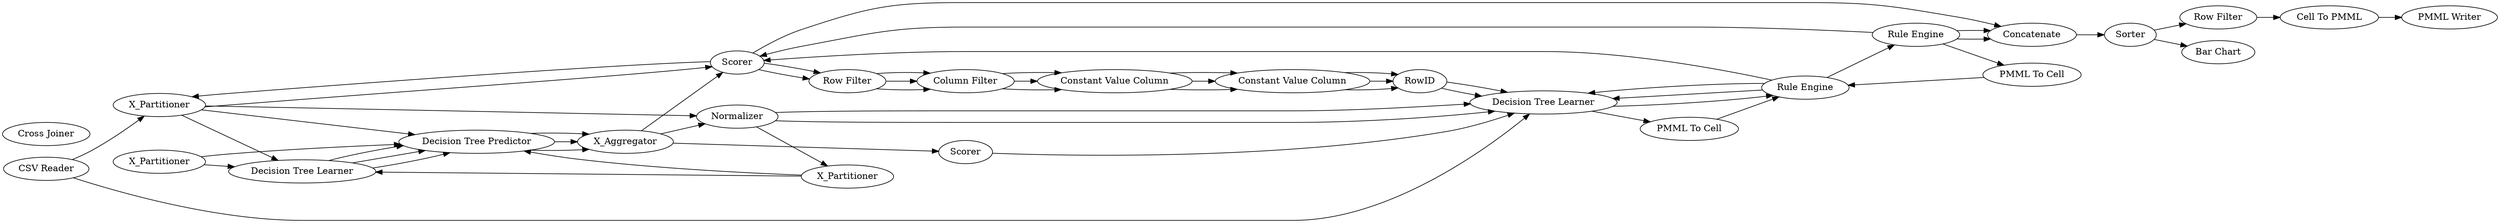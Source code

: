 digraph {
	1 [label="CSV Reader"]
	2 [label="Category To Number"]
	52 [label=Sorter]
	53 [label="Row Filter"]
	54 [label="Cell To PMML"]
	59 [label="Bar Chart"]
	60 [label=Concatenate]
	61 [label="PMML Writer"]
	2 [label=X_Partitioner]
	7 [label=X_Aggregator]
	31 [label="RProp MLP Learner"]
	32 [label="MultiLayerPerceptron Predictor"]
	22 [label="PMML To Cell"]
	34 [label="Rule Engine"]
	35 [label="RProp MLP Learner"]
	9 [label="Row Filter"]
	290 [label="Constant Value Column"]
	292 [label="Constant Value Column"]
	293 [label=RowID]
	294 [label="Column Filter"]
	38 [label="Cross Joiner"]
	39 [label=Normalizer]
	40 [label=Scorer]
	7 [label=X_Aggregator]
	31 [label="SVM Learner"]
	32 [label="SVM Predictor"]
	9 [label="Row Filter"]
	290 [label="Constant Value Column"]
	292 [label="Constant Value Column"]
	293 [label=RowID]
	294 [label="Column Filter"]
	33 [label="SVM Learner"]
	34 [label="PMML To Cell"]
	35 [label="Rule Engine"]
	39 [label="Cross Joiner"]
	40 [label=Normalizer]
	41 [label=Scorer]
	63 [label=X_Partitioner]
	7 [label=X_Aggregator]
	31 [label="Decision Tree Learner"]
	32 [label="Decision Tree Predictor"]
	9 [label="Row Filter"]
	290 [label="Constant Value Column"]
	292 [label="Constant Value Column"]
	293 [label=RowID]
	294 [label="Column Filter"]
	28 [label="PMML To Cell"]
	33 [label="Decision Tree Learner"]
	34 [label="Rule Engine"]
	38 [label="Cross Joiner"]
	39 [label=Scorer]
	65 [label=X_Partitioner]
	22 -> 34
	35 -> 22
	9 -> 294
	290 -> 292
	292 -> 293
	294 -> 290
	2 -> 32
	2 -> 31
	7 -> 40
	31 -> 32
	32 -> 7
	293 -> 33
	34 -> 33
	39 -> 9
	39 -> 2
	40 -> 33
	9 -> 294
	290 -> 292
	292 -> 293
	294 -> 290
	33 -> 34
	34 -> 35
	7 -> 41
	31 -> 32
	32 -> 7
	34 -> 39
	35 -> 39
	40 -> 63
	40 -> 33
	41 -> 33
	63 -> 31
	63 -> 32
	9 -> 294
	290 -> 292
	292 -> 293
	294 -> 290
	28 -> 34
	33 -> 28
	7 -> 39
	31 -> 32
	32 -> 7
	293 -> 33
	34 -> 33
	39 -> 9
	65 -> 32
	65 -> 31
	1 -> 2
	1 -> 33
	2 -> 40
	2 -> 39
	52 -> 53
	52 -> 59
	53 -> 54
	54 -> 61
	60 -> 52
	35 -> 60
	39 -> 60
	35 -> 60
	rankdir=LR
}

